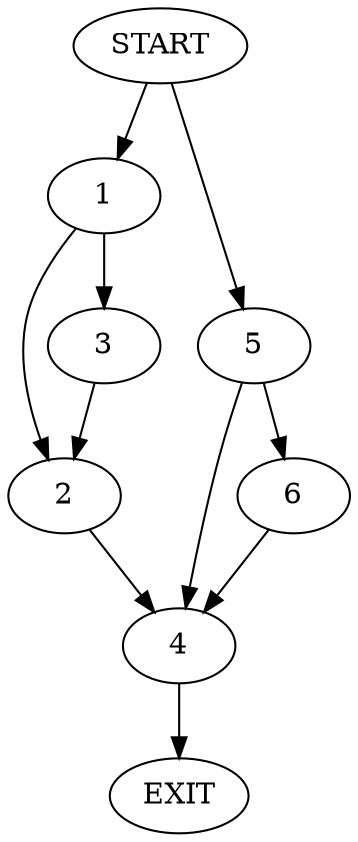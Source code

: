 digraph {
0 [label="START"]
7 [label="EXIT"]
0 -> 1
1 -> 2
1 -> 3
3 -> 2
2 -> 4
4 -> 7
0 -> 5
5 -> 4
5 -> 6
6 -> 4
}
